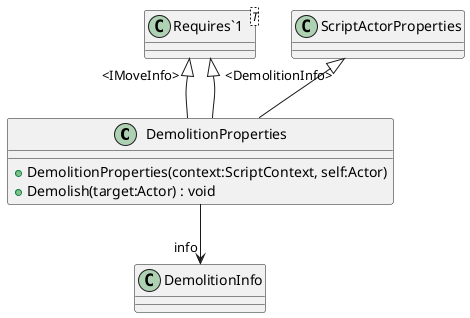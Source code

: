 @startuml
class DemolitionProperties {
    + DemolitionProperties(context:ScriptContext, self:Actor)
    + Demolish(target:Actor) : void
}
class "Requires`1"<T> {
}
ScriptActorProperties <|-- DemolitionProperties
"Requires`1" "<IMoveInfo>" <|-- DemolitionProperties
"Requires`1" "<DemolitionInfo>" <|-- DemolitionProperties
DemolitionProperties --> "info" DemolitionInfo
@enduml
